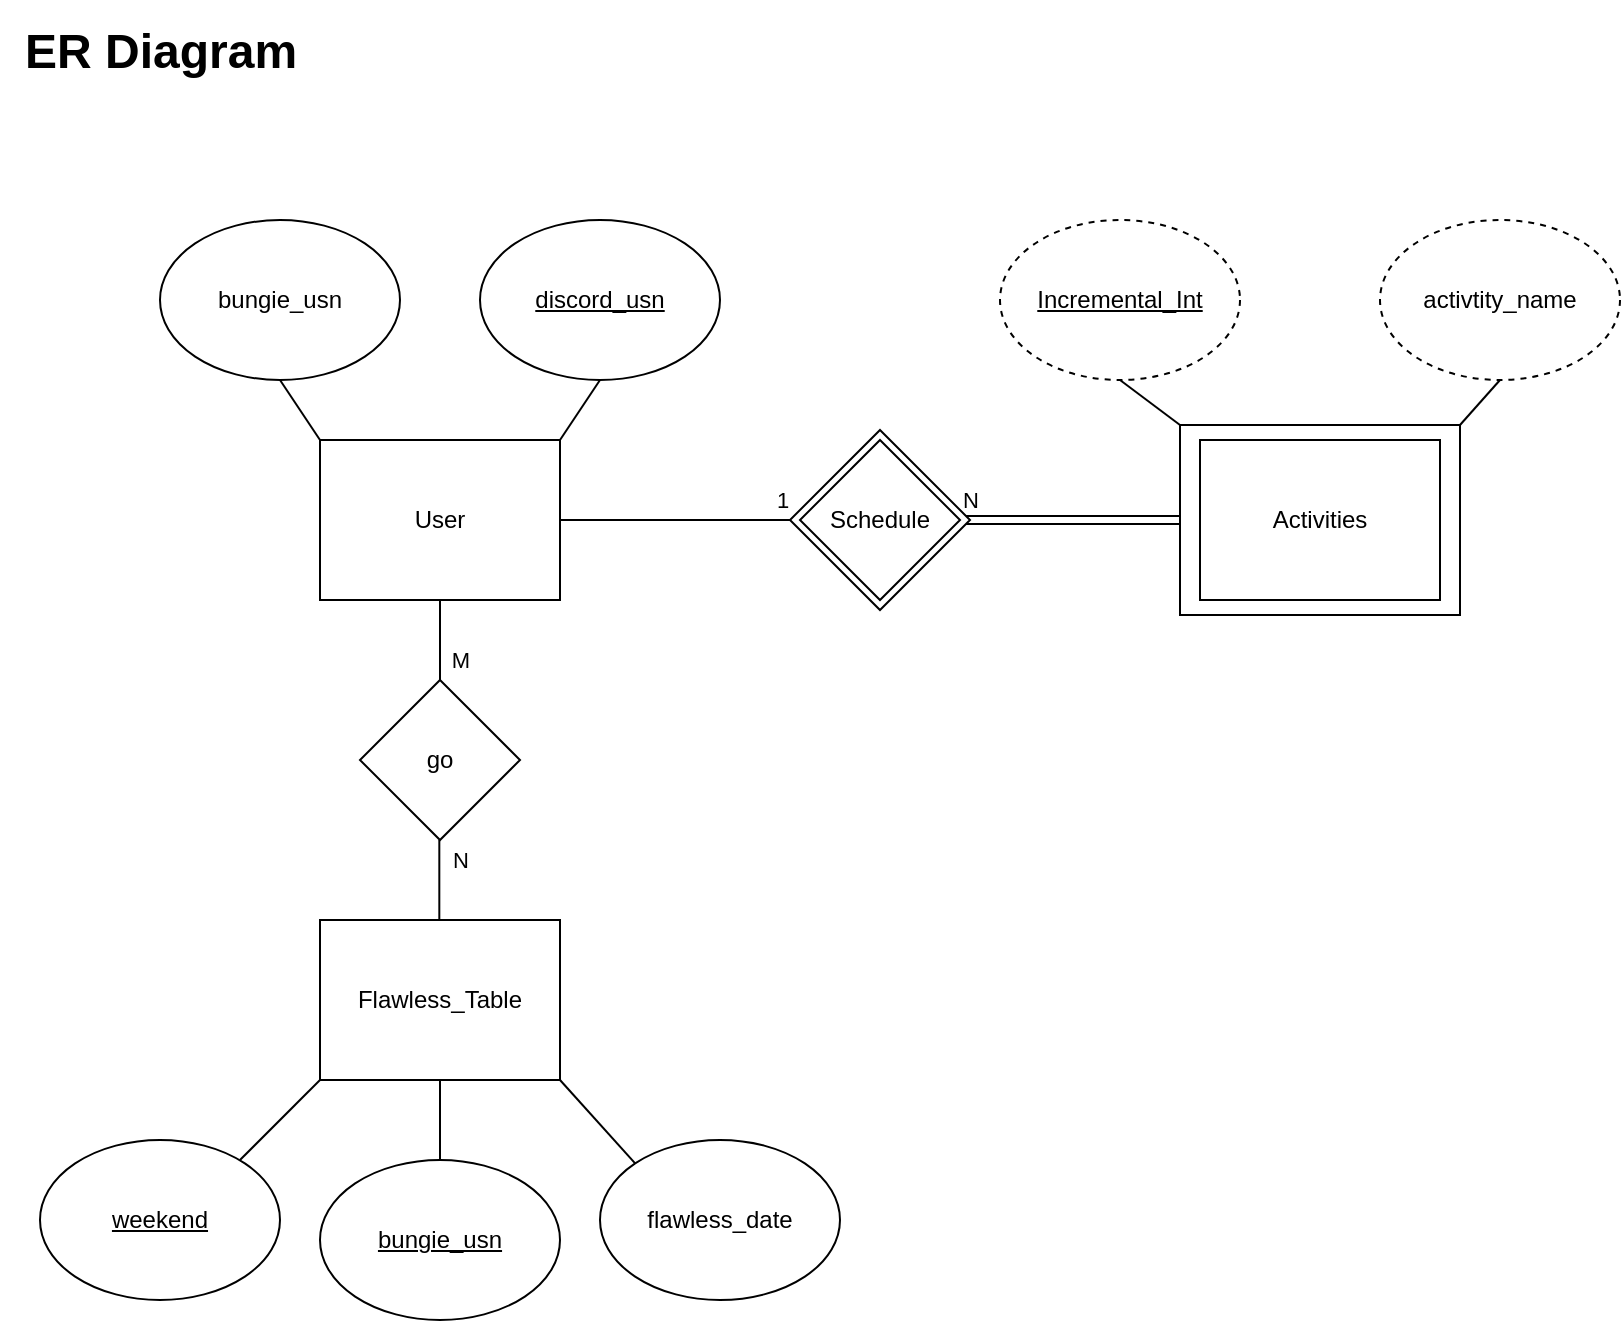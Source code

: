 <mxfile version="22.0.4" type="device">
  <diagram name="Page-1" id="bBox9YBaXk8PH1yBk-Yf">
    <mxGraphModel dx="2231" dy="1241" grid="1" gridSize="10" guides="1" tooltips="1" connect="1" arrows="1" fold="1" page="1" pageScale="1" pageWidth="850" pageHeight="1100" math="0" shadow="0">
      <root>
        <mxCell id="0" />
        <mxCell id="1" parent="0" />
        <mxCell id="tVMEHPazCR392lUuAmaW-7" style="edgeStyle=orthogonalEdgeStyle;rounded=0;orthogonalLoop=1;jettySize=auto;html=1;entryX=0;entryY=0.5;entryDx=0;entryDy=0;endArrow=none;endFill=0;" edge="1" parent="1" source="tVMEHPazCR392lUuAmaW-1" target="tVMEHPazCR392lUuAmaW-6">
          <mxGeometry relative="1" as="geometry" />
        </mxCell>
        <mxCell id="tVMEHPazCR392lUuAmaW-35" value="1" style="edgeLabel;html=1;align=center;verticalAlign=middle;resizable=0;points=[];" vertex="1" connectable="0" parent="tVMEHPazCR392lUuAmaW-7">
          <mxGeometry x="0.144" y="2" relative="1" as="geometry">
            <mxPoint x="42" y="-8" as="offset" />
          </mxGeometry>
        </mxCell>
        <mxCell id="tVMEHPazCR392lUuAmaW-1" value="User" style="rounded=0;whiteSpace=wrap;html=1;" vertex="1" parent="1">
          <mxGeometry x="170" y="270" width="120" height="80" as="geometry" />
        </mxCell>
        <mxCell id="tVMEHPazCR392lUuAmaW-2" value="bungie_usn" style="ellipse;whiteSpace=wrap;html=1;" vertex="1" parent="1">
          <mxGeometry x="90" y="160" width="120" height="80" as="geometry" />
        </mxCell>
        <mxCell id="tVMEHPazCR392lUuAmaW-3" value="&lt;u&gt;discord_usn&lt;/u&gt;" style="ellipse;whiteSpace=wrap;html=1;" vertex="1" parent="1">
          <mxGeometry x="250" y="160" width="120" height="80" as="geometry" />
        </mxCell>
        <mxCell id="tVMEHPazCR392lUuAmaW-4" value="" style="endArrow=none;html=1;rounded=0;entryX=0;entryY=0;entryDx=0;entryDy=0;exitX=0.5;exitY=1;exitDx=0;exitDy=0;" edge="1" parent="1" source="tVMEHPazCR392lUuAmaW-2" target="tVMEHPazCR392lUuAmaW-1">
          <mxGeometry width="50" height="50" relative="1" as="geometry">
            <mxPoint x="130" y="340" as="sourcePoint" />
            <mxPoint x="180" y="290" as="targetPoint" />
          </mxGeometry>
        </mxCell>
        <mxCell id="tVMEHPazCR392lUuAmaW-5" value="" style="endArrow=none;html=1;rounded=0;entryX=1;entryY=0;entryDx=0;entryDy=0;exitX=0.5;exitY=1;exitDx=0;exitDy=0;" edge="1" parent="1" source="tVMEHPazCR392lUuAmaW-3" target="tVMEHPazCR392lUuAmaW-1">
          <mxGeometry width="50" height="50" relative="1" as="geometry">
            <mxPoint x="160" y="250" as="sourcePoint" />
            <mxPoint x="180" y="290" as="targetPoint" />
          </mxGeometry>
        </mxCell>
        <mxCell id="tVMEHPazCR392lUuAmaW-13" style="edgeStyle=orthogonalEdgeStyle;rounded=0;orthogonalLoop=1;jettySize=auto;html=1;endArrow=none;endFill=0;shape=link;" edge="1" parent="1" source="tVMEHPazCR392lUuAmaW-6">
          <mxGeometry relative="1" as="geometry">
            <mxPoint x="600" y="310" as="targetPoint" />
          </mxGeometry>
        </mxCell>
        <mxCell id="tVMEHPazCR392lUuAmaW-36" value="N" style="edgeLabel;html=1;align=center;verticalAlign=middle;resizable=0;points=[];" vertex="1" connectable="0" parent="tVMEHPazCR392lUuAmaW-13">
          <mxGeometry x="-0.21" y="1" relative="1" as="geometry">
            <mxPoint x="-39" y="-9" as="offset" />
          </mxGeometry>
        </mxCell>
        <mxCell id="tVMEHPazCR392lUuAmaW-9" value="&lt;u&gt;Incremental_Int&lt;/u&gt;" style="ellipse;whiteSpace=wrap;html=1;dashed=1;" vertex="1" parent="1">
          <mxGeometry x="510" y="160" width="120" height="80" as="geometry" />
        </mxCell>
        <mxCell id="tVMEHPazCR392lUuAmaW-10" value="activtity_name" style="ellipse;whiteSpace=wrap;html=1;dashed=1;" vertex="1" parent="1">
          <mxGeometry x="700" y="160" width="120" height="80" as="geometry" />
        </mxCell>
        <mxCell id="tVMEHPazCR392lUuAmaW-11" value="" style="endArrow=none;html=1;rounded=0;entryX=0;entryY=0;entryDx=0;entryDy=0;exitX=0.5;exitY=1;exitDx=0;exitDy=0;" edge="1" parent="1" source="tVMEHPazCR392lUuAmaW-9" target="tVMEHPazCR392lUuAmaW-16">
          <mxGeometry width="50" height="50" relative="1" as="geometry">
            <mxPoint x="590" y="240" as="sourcePoint" />
            <mxPoint x="620" y="290" as="targetPoint" />
          </mxGeometry>
        </mxCell>
        <mxCell id="tVMEHPazCR392lUuAmaW-12" value="" style="endArrow=none;html=1;rounded=0;entryX=1;entryY=0;entryDx=0;entryDy=0;exitX=0.5;exitY=1;exitDx=0;exitDy=0;" edge="1" parent="1" source="tVMEHPazCR392lUuAmaW-10" target="tVMEHPazCR392lUuAmaW-16">
          <mxGeometry width="50" height="50" relative="1" as="geometry">
            <mxPoint x="600" y="250" as="sourcePoint" />
            <mxPoint x="620" y="290" as="targetPoint" />
          </mxGeometry>
        </mxCell>
        <mxCell id="tVMEHPazCR392lUuAmaW-15" value="" style="group" vertex="1" connectable="0" parent="1">
          <mxGeometry x="405" y="265" width="90" height="90" as="geometry" />
        </mxCell>
        <mxCell id="tVMEHPazCR392lUuAmaW-14" value="" style="rhombus;whiteSpace=wrap;html=1;" vertex="1" parent="tVMEHPazCR392lUuAmaW-15">
          <mxGeometry width="90" height="90" as="geometry" />
        </mxCell>
        <mxCell id="tVMEHPazCR392lUuAmaW-6" value="Schedule" style="rhombus;whiteSpace=wrap;html=1;" vertex="1" parent="tVMEHPazCR392lUuAmaW-15">
          <mxGeometry x="5" y="5" width="80" height="80" as="geometry" />
        </mxCell>
        <mxCell id="tVMEHPazCR392lUuAmaW-17" value="" style="group" vertex="1" connectable="0" parent="1">
          <mxGeometry x="600" y="262.5" width="140" height="95" as="geometry" />
        </mxCell>
        <mxCell id="tVMEHPazCR392lUuAmaW-16" value="" style="rounded=0;whiteSpace=wrap;html=1;" vertex="1" parent="tVMEHPazCR392lUuAmaW-17">
          <mxGeometry width="140" height="95" as="geometry" />
        </mxCell>
        <mxCell id="tVMEHPazCR392lUuAmaW-8" value="Activities" style="rounded=0;whiteSpace=wrap;html=1;" vertex="1" parent="tVMEHPazCR392lUuAmaW-17">
          <mxGeometry x="10" y="7.5" width="120" height="80" as="geometry" />
        </mxCell>
        <mxCell id="tVMEHPazCR392lUuAmaW-18" value="Flawless_Table" style="rounded=0;whiteSpace=wrap;html=1;" vertex="1" parent="1">
          <mxGeometry x="170" y="510" width="120" height="80" as="geometry" />
        </mxCell>
        <mxCell id="tVMEHPazCR392lUuAmaW-19" value="&lt;u&gt;weekend&lt;/u&gt;" style="ellipse;whiteSpace=wrap;html=1;" vertex="1" parent="1">
          <mxGeometry x="30" y="620" width="120" height="80" as="geometry" />
        </mxCell>
        <mxCell id="tVMEHPazCR392lUuAmaW-20" value="&lt;u&gt;bungie_usn&lt;/u&gt;" style="ellipse;whiteSpace=wrap;html=1;" vertex="1" parent="1">
          <mxGeometry x="170" y="630" width="120" height="80" as="geometry" />
        </mxCell>
        <mxCell id="tVMEHPazCR392lUuAmaW-23" value="flawless_date" style="ellipse;whiteSpace=wrap;html=1;" vertex="1" parent="1">
          <mxGeometry x="310" y="620" width="120" height="80" as="geometry" />
        </mxCell>
        <mxCell id="tVMEHPazCR392lUuAmaW-26" value="" style="endArrow=none;html=1;rounded=0;entryX=0;entryY=1;entryDx=0;entryDy=0;" edge="1" parent="1" target="tVMEHPazCR392lUuAmaW-18">
          <mxGeometry width="50" height="50" relative="1" as="geometry">
            <mxPoint x="130" y="630" as="sourcePoint" />
            <mxPoint x="180" y="580" as="targetPoint" />
          </mxGeometry>
        </mxCell>
        <mxCell id="tVMEHPazCR392lUuAmaW-27" value="" style="endArrow=none;html=1;rounded=0;entryX=0.5;entryY=1;entryDx=0;entryDy=0;exitX=0.5;exitY=0;exitDx=0;exitDy=0;" edge="1" parent="1" source="tVMEHPazCR392lUuAmaW-20" target="tVMEHPazCR392lUuAmaW-18">
          <mxGeometry width="50" height="50" relative="1" as="geometry">
            <mxPoint x="190" y="640" as="sourcePoint" />
            <mxPoint x="240" y="590" as="targetPoint" />
          </mxGeometry>
        </mxCell>
        <mxCell id="tVMEHPazCR392lUuAmaW-28" value="" style="endArrow=none;html=1;rounded=0;entryX=1;entryY=1;entryDx=0;entryDy=0;exitX=0;exitY=0;exitDx=0;exitDy=0;" edge="1" parent="1" source="tVMEHPazCR392lUuAmaW-23" target="tVMEHPazCR392lUuAmaW-18">
          <mxGeometry width="50" height="50" relative="1" as="geometry">
            <mxPoint x="290" y="630" as="sourcePoint" />
            <mxPoint x="340" y="580" as="targetPoint" />
          </mxGeometry>
        </mxCell>
        <mxCell id="tVMEHPazCR392lUuAmaW-29" value="go" style="rhombus;whiteSpace=wrap;html=1;" vertex="1" parent="1">
          <mxGeometry x="190" y="390" width="80" height="80" as="geometry" />
        </mxCell>
        <mxCell id="tVMEHPazCR392lUuAmaW-31" value="" style="endArrow=none;html=1;rounded=0;entryX=0.5;entryY=1;entryDx=0;entryDy=0;exitX=0.5;exitY=0;exitDx=0;exitDy=0;" edge="1" parent="1" source="tVMEHPazCR392lUuAmaW-29" target="tVMEHPazCR392lUuAmaW-1">
          <mxGeometry width="50" height="50" relative="1" as="geometry">
            <mxPoint x="180" y="410" as="sourcePoint" />
            <mxPoint x="230" y="360" as="targetPoint" />
          </mxGeometry>
        </mxCell>
        <mxCell id="tVMEHPazCR392lUuAmaW-37" value="M" style="edgeLabel;html=1;align=center;verticalAlign=middle;resizable=0;points=[];" vertex="1" connectable="0" parent="tVMEHPazCR392lUuAmaW-31">
          <mxGeometry x="0.208" y="-3" relative="1" as="geometry">
            <mxPoint x="7" y="14" as="offset" />
          </mxGeometry>
        </mxCell>
        <mxCell id="tVMEHPazCR392lUuAmaW-32" value="" style="endArrow=none;html=1;rounded=0;entryX=0.5;entryY=1;entryDx=0;entryDy=0;exitX=0.5;exitY=0;exitDx=0;exitDy=0;" edge="1" parent="1">
          <mxGeometry width="50" height="50" relative="1" as="geometry">
            <mxPoint x="229.66" y="510" as="sourcePoint" />
            <mxPoint x="229.66" y="470" as="targetPoint" />
          </mxGeometry>
        </mxCell>
        <mxCell id="tVMEHPazCR392lUuAmaW-38" value="N" style="edgeLabel;html=1;align=center;verticalAlign=middle;resizable=0;points=[];" vertex="1" connectable="0" parent="tVMEHPazCR392lUuAmaW-32">
          <mxGeometry x="0.167" relative="1" as="geometry">
            <mxPoint x="10" y="-7" as="offset" />
          </mxGeometry>
        </mxCell>
        <mxCell id="tVMEHPazCR392lUuAmaW-55" value="&lt;span style=&quot;font-size: 24px;&quot;&gt;ER Diagram&lt;/span&gt;" style="text;html=1;align=center;verticalAlign=middle;resizable=0;points=[];autosize=1;strokeColor=none;fillColor=none;fontStyle=1;fontSize=27;" vertex="1" parent="1">
          <mxGeometry x="10" y="50" width="160" height="50" as="geometry" />
        </mxCell>
      </root>
    </mxGraphModel>
  </diagram>
</mxfile>
